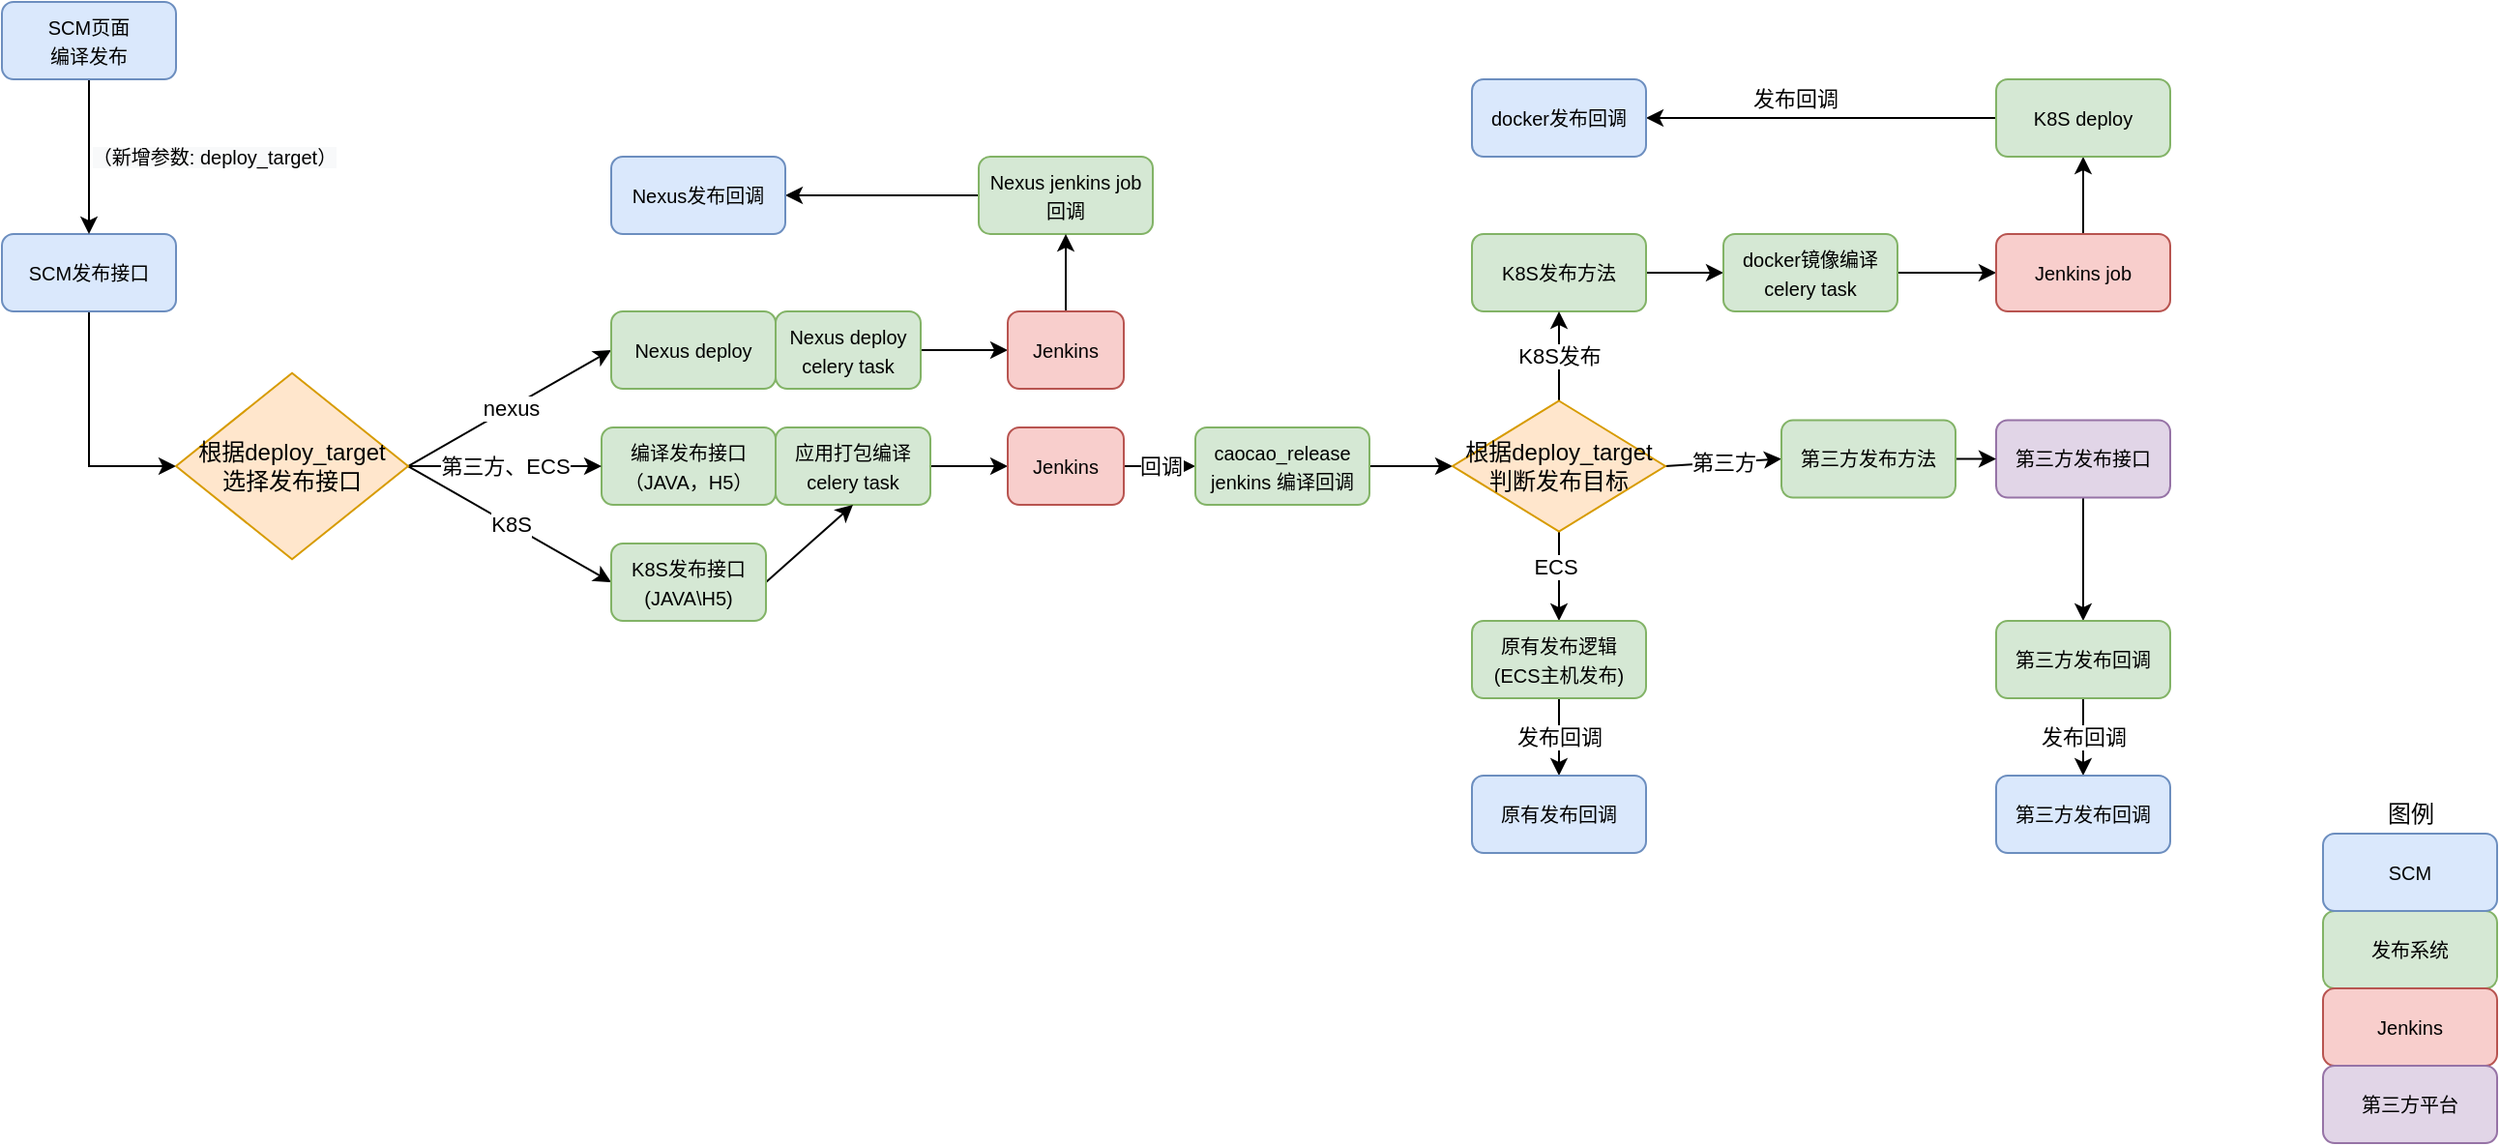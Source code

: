 <mxfile version="14.6.6" type="github">
  <diagram id="-LPgbs2Pfr4KTK-yrl9k" name="Page-1">
    <mxGraphModel dx="1550" dy="812" grid="1" gridSize="10" guides="1" tooltips="1" connect="1" arrows="1" fold="1" page="1" pageScale="1" pageWidth="827" pageHeight="1169" math="0" shadow="0">
      <root>
        <mxCell id="0" />
        <mxCell id="1" parent="0" />
        <mxCell id="g1Vp_xs4JSrdl10Znk2k-17" style="edgeStyle=none;rounded=0;orthogonalLoop=1;jettySize=auto;html=1;exitX=1;exitY=0.5;exitDx=0;exitDy=0;entryX=0;entryY=0.5;entryDx=0;entryDy=0;" parent="1" source="bMpUHvNgEv0Hm8hHe3ty-6" target="g1Vp_xs4JSrdl10Znk2k-13" edge="1">
          <mxGeometry relative="1" as="geometry" />
        </mxCell>
        <mxCell id="bMpUHvNgEv0Hm8hHe3ty-6" value="&lt;span style=&quot;font-size: 10px&quot;&gt;K8S发布方法&lt;br&gt;&lt;/span&gt;" style="rounded=1;whiteSpace=wrap;html=1;fillColor=#d5e8d4;strokeColor=#82b366;" parent="1" vertex="1">
          <mxGeometry x="880" y="310" width="90" height="40" as="geometry" />
        </mxCell>
        <mxCell id="_WuK49vaM4b_cFBur636-35" style="edgeStyle=none;rounded=0;orthogonalLoop=1;jettySize=auto;html=1;exitX=1;exitY=0.5;exitDx=0;exitDy=0;entryX=0;entryY=0.5;entryDx=0;entryDy=0;" parent="1" source="bMpUHvNgEv0Hm8hHe3ty-12" target="bMpUHvNgEv0Hm8hHe3ty-25" edge="1">
          <mxGeometry relative="1" as="geometry" />
        </mxCell>
        <mxCell id="bMpUHvNgEv0Hm8hHe3ty-12" value="&lt;span style=&quot;font-size: 10px&quot;&gt;应用打包编译&lt;br&gt;celery task&lt;/span&gt;" style="rounded=1;whiteSpace=wrap;html=1;fillColor=#d5e8d4;strokeColor=#82b366;" parent="1" vertex="1">
          <mxGeometry x="520" y="410" width="80" height="40" as="geometry" />
        </mxCell>
        <mxCell id="_WuK49vaM4b_cFBur636-33" value="回调" style="edgeStyle=none;rounded=0;orthogonalLoop=1;jettySize=auto;html=1;exitX=1;exitY=0.5;exitDx=0;exitDy=0;entryX=0;entryY=0.5;entryDx=0;entryDy=0;" parent="1" source="bMpUHvNgEv0Hm8hHe3ty-25" target="DeNcY2WeLsBX7iS7J6Gy-3" edge="1">
          <mxGeometry relative="1" as="geometry" />
        </mxCell>
        <mxCell id="bMpUHvNgEv0Hm8hHe3ty-25" value="&lt;span style=&quot;font-size: 10px&quot;&gt;Jenkins&lt;br&gt;&lt;/span&gt;" style="rounded=1;whiteSpace=wrap;html=1;fillColor=#f8cecc;strokeColor=#b85450;" parent="1" vertex="1">
          <mxGeometry x="640" y="410" width="60" height="40" as="geometry" />
        </mxCell>
        <mxCell id="DeNcY2WeLsBX7iS7J6Gy-1" value="&lt;font style=&quot;font-size: 10px&quot;&gt;编译发布接口（JAVA，H5）&lt;br&gt;&lt;/font&gt;" style="rounded=1;whiteSpace=wrap;html=1;fillColor=#d5e8d4;strokeColor=#82b366;" parent="1" vertex="1">
          <mxGeometry x="430" y="410" width="90" height="40" as="geometry" />
        </mxCell>
        <mxCell id="DeNcY2WeLsBX7iS7J6Gy-13" style="edgeStyle=orthogonalEdgeStyle;rounded=0;orthogonalLoop=1;jettySize=auto;html=1;exitX=1;exitY=0.5;exitDx=0;exitDy=0;entryX=0;entryY=0.5;entryDx=0;entryDy=0;" parent="1" source="DeNcY2WeLsBX7iS7J6Gy-3" target="DeNcY2WeLsBX7iS7J6Gy-12" edge="1">
          <mxGeometry relative="1" as="geometry" />
        </mxCell>
        <mxCell id="DeNcY2WeLsBX7iS7J6Gy-3" value="&lt;font style=&quot;font-size: 10px&quot;&gt;caocao_release&lt;br&gt;jenkins 编译回调&lt;br&gt;&lt;/font&gt;" style="rounded=1;whiteSpace=wrap;html=1;fillColor=#d5e8d4;strokeColor=#82b366;" parent="1" vertex="1">
          <mxGeometry x="737" y="410" width="90" height="40" as="geometry" />
        </mxCell>
        <mxCell id="DeNcY2WeLsBX7iS7J6Gy-18" style="rounded=0;orthogonalLoop=1;jettySize=auto;html=1;exitX=0.5;exitY=1;exitDx=0;exitDy=0;entryX=0.5;entryY=0;entryDx=0;entryDy=0;" parent="1" source="DeNcY2WeLsBX7iS7J6Gy-12" target="DeNcY2WeLsBX7iS7J6Gy-17" edge="1">
          <mxGeometry relative="1" as="geometry" />
        </mxCell>
        <mxCell id="DeNcY2WeLsBX7iS7J6Gy-19" value="ECS" style="edgeLabel;html=1;align=center;verticalAlign=middle;resizable=0;points=[];" parent="DeNcY2WeLsBX7iS7J6Gy-18" vertex="1" connectable="0">
          <mxGeometry x="-0.239" y="-2" relative="1" as="geometry">
            <mxPoint as="offset" />
          </mxGeometry>
        </mxCell>
        <mxCell id="g1Vp_xs4JSrdl10Znk2k-10" value="K8S发布" style="edgeStyle=none;rounded=0;orthogonalLoop=1;jettySize=auto;html=1;exitX=0.5;exitY=0;exitDx=0;exitDy=0;entryX=0.5;entryY=1;entryDx=0;entryDy=0;" parent="1" source="DeNcY2WeLsBX7iS7J6Gy-12" target="bMpUHvNgEv0Hm8hHe3ty-6" edge="1">
          <mxGeometry relative="1" as="geometry" />
        </mxCell>
        <mxCell id="g1Vp_xs4JSrdl10Znk2k-11" value="第三方" style="edgeStyle=none;rounded=0;orthogonalLoop=1;jettySize=auto;html=1;exitX=1;exitY=0.5;exitDx=0;exitDy=0;entryX=0;entryY=0.5;entryDx=0;entryDy=0;" parent="1" source="DeNcY2WeLsBX7iS7J6Gy-12" target="g1Vp_xs4JSrdl10Znk2k-7" edge="1">
          <mxGeometry relative="1" as="geometry" />
        </mxCell>
        <mxCell id="DeNcY2WeLsBX7iS7J6Gy-12" value="根据deploy_target&lt;br&gt;判断发布目标" style="rhombus;whiteSpace=wrap;html=1;fillColor=#ffe6cc;strokeColor=#d79b00;" parent="1" vertex="1">
          <mxGeometry x="870" y="396.25" width="110" height="67.5" as="geometry" />
        </mxCell>
        <mxCell id="NLi0mUn-bnaNOrzXobwQ-11" value="发布回调" style="edgeStyle=none;rounded=0;orthogonalLoop=1;jettySize=auto;html=1;exitX=0.5;exitY=1;exitDx=0;exitDy=0;entryX=0.5;entryY=0;entryDx=0;entryDy=0;" edge="1" parent="1" source="DeNcY2WeLsBX7iS7J6Gy-17" target="NLi0mUn-bnaNOrzXobwQ-10">
          <mxGeometry relative="1" as="geometry" />
        </mxCell>
        <mxCell id="DeNcY2WeLsBX7iS7J6Gy-17" value="&lt;font style=&quot;font-size: 10px&quot;&gt;原有发布逻辑&lt;br&gt;(ECS主机发布)&lt;br&gt;&lt;/font&gt;" style="rounded=1;whiteSpace=wrap;html=1;fillColor=#d5e8d4;strokeColor=#82b366;" parent="1" vertex="1">
          <mxGeometry x="880" y="510" width="90" height="40" as="geometry" />
        </mxCell>
        <mxCell id="_WuK49vaM4b_cFBur636-43" style="edgeStyle=none;rounded=0;orthogonalLoop=1;jettySize=auto;html=1;exitX=0.5;exitY=1;exitDx=0;exitDy=0;entryX=0.5;entryY=0;entryDx=0;entryDy=0;" parent="1" source="aD9nFjBEgFaAV0m_laIS-1" target="g1Vp_xs4JSrdl10Znk2k-25" edge="1">
          <mxGeometry relative="1" as="geometry" />
        </mxCell>
        <mxCell id="aD9nFjBEgFaAV0m_laIS-1" value="&lt;span style=&quot;font-size: 10px&quot;&gt;第三方发布接口&lt;/span&gt;" style="rounded=1;whiteSpace=wrap;html=1;fillColor=#e1d5e7;strokeColor=#9673a6;" parent="1" vertex="1">
          <mxGeometry x="1151" y="406.25" width="90" height="40" as="geometry" />
        </mxCell>
        <mxCell id="_WuK49vaM4b_cFBur636-42" style="edgeStyle=none;rounded=0;orthogonalLoop=1;jettySize=auto;html=1;exitX=1;exitY=0.5;exitDx=0;exitDy=0;entryX=0;entryY=0.5;entryDx=0;entryDy=0;" parent="1" source="g1Vp_xs4JSrdl10Znk2k-7" target="aD9nFjBEgFaAV0m_laIS-1" edge="1">
          <mxGeometry relative="1" as="geometry" />
        </mxCell>
        <mxCell id="g1Vp_xs4JSrdl10Znk2k-7" value="&lt;span style=&quot;font-size: 10px&quot;&gt;第三方发布方法&lt;br&gt;&lt;/span&gt;" style="rounded=1;whiteSpace=wrap;html=1;fillColor=#d5e8d4;strokeColor=#82b366;" parent="1" vertex="1">
          <mxGeometry x="1040" y="406.25" width="90" height="40" as="geometry" />
        </mxCell>
        <mxCell id="NLi0mUn-bnaNOrzXobwQ-16" style="edgeStyle=none;rounded=0;orthogonalLoop=1;jettySize=auto;html=1;exitX=0;exitY=0.5;exitDx=0;exitDy=0;entryX=1;entryY=0.5;entryDx=0;entryDy=0;" edge="1" parent="1" source="g1Vp_xs4JSrdl10Znk2k-8" target="NLi0mUn-bnaNOrzXobwQ-15">
          <mxGeometry relative="1" as="geometry" />
        </mxCell>
        <mxCell id="g1Vp_xs4JSrdl10Znk2k-8" value="&lt;span style=&quot;font-size: 10px&quot;&gt;Nexus jenkins job回调&lt;br&gt;&lt;/span&gt;" style="rounded=1;whiteSpace=wrap;html=1;fillColor=#d5e8d4;strokeColor=#82b366;" parent="1" vertex="1">
          <mxGeometry x="625" y="270" width="90" height="40" as="geometry" />
        </mxCell>
        <mxCell id="g1Vp_xs4JSrdl10Znk2k-18" style="edgeStyle=none;rounded=0;orthogonalLoop=1;jettySize=auto;html=1;exitX=1;exitY=0.5;exitDx=0;exitDy=0;entryX=0;entryY=0.5;entryDx=0;entryDy=0;" parent="1" source="g1Vp_xs4JSrdl10Znk2k-13" target="g1Vp_xs4JSrdl10Znk2k-14" edge="1">
          <mxGeometry relative="1" as="geometry" />
        </mxCell>
        <mxCell id="g1Vp_xs4JSrdl10Znk2k-13" value="&lt;span style=&quot;font-size: 10px&quot;&gt;docker镜像编译&lt;br&gt;celery task&lt;br&gt;&lt;/span&gt;" style="rounded=1;whiteSpace=wrap;html=1;fillColor=#d5e8d4;strokeColor=#82b366;" parent="1" vertex="1">
          <mxGeometry x="1010" y="310" width="90" height="40" as="geometry" />
        </mxCell>
        <mxCell id="_WuK49vaM4b_cFBur636-39" style="edgeStyle=none;rounded=0;orthogonalLoop=1;jettySize=auto;html=1;exitX=0.5;exitY=0;exitDx=0;exitDy=0;entryX=0.5;entryY=1;entryDx=0;entryDy=0;" parent="1" source="g1Vp_xs4JSrdl10Znk2k-14" target="g1Vp_xs4JSrdl10Znk2k-20" edge="1">
          <mxGeometry relative="1" as="geometry" />
        </mxCell>
        <mxCell id="g1Vp_xs4JSrdl10Znk2k-14" value="&lt;span style=&quot;font-size: 10px&quot;&gt;Jenkins job&lt;br&gt;&lt;/span&gt;" style="rounded=1;whiteSpace=wrap;html=1;fillColor=#f8cecc;strokeColor=#b85450;" parent="1" vertex="1">
          <mxGeometry x="1151" y="310" width="90" height="40" as="geometry" />
        </mxCell>
        <mxCell id="NLi0mUn-bnaNOrzXobwQ-14" style="edgeStyle=orthogonalEdgeStyle;rounded=0;orthogonalLoop=1;jettySize=auto;html=1;exitX=0;exitY=0.5;exitDx=0;exitDy=0;" edge="1" parent="1" source="g1Vp_xs4JSrdl10Znk2k-20" target="NLi0mUn-bnaNOrzXobwQ-13">
          <mxGeometry relative="1" as="geometry" />
        </mxCell>
        <mxCell id="NLi0mUn-bnaNOrzXobwQ-19" value="发布回调" style="edgeLabel;html=1;align=center;verticalAlign=middle;resizable=0;points=[];" vertex="1" connectable="0" parent="NLi0mUn-bnaNOrzXobwQ-14">
          <mxGeometry x="0.149" y="2" relative="1" as="geometry">
            <mxPoint y="-12" as="offset" />
          </mxGeometry>
        </mxCell>
        <mxCell id="g1Vp_xs4JSrdl10Znk2k-20" value="&lt;span style=&quot;font-size: 10px&quot;&gt;K8S deploy&lt;br&gt;&lt;/span&gt;" style="rounded=1;whiteSpace=wrap;html=1;fillColor=#d5e8d4;strokeColor=#82b366;" parent="1" vertex="1">
          <mxGeometry x="1151" y="230" width="90" height="40" as="geometry" />
        </mxCell>
        <mxCell id="NLi0mUn-bnaNOrzXobwQ-18" value="发布回调" style="edgeStyle=none;rounded=0;orthogonalLoop=1;jettySize=auto;html=1;exitX=0.5;exitY=1;exitDx=0;exitDy=0;entryX=0.5;entryY=0;entryDx=0;entryDy=0;" edge="1" parent="1" source="g1Vp_xs4JSrdl10Znk2k-25" target="NLi0mUn-bnaNOrzXobwQ-8">
          <mxGeometry relative="1" as="geometry" />
        </mxCell>
        <mxCell id="g1Vp_xs4JSrdl10Znk2k-25" value="&lt;span style=&quot;font-size: 10px&quot;&gt;第三方发布回调&lt;br&gt;&lt;/span&gt;" style="rounded=1;whiteSpace=wrap;html=1;fillColor=#d5e8d4;strokeColor=#82b366;" parent="1" vertex="1">
          <mxGeometry x="1151" y="510" width="90" height="40" as="geometry" />
        </mxCell>
        <mxCell id="_WuK49vaM4b_cFBur636-1" value="&lt;span style=&quot;font-size: 10px&quot;&gt;发布系统&lt;br&gt;&lt;/span&gt;" style="rounded=1;whiteSpace=wrap;html=1;fillColor=#d5e8d4;strokeColor=#82b366;" parent="1" vertex="1">
          <mxGeometry x="1320" y="660" width="90" height="40" as="geometry" />
        </mxCell>
        <mxCell id="_WuK49vaM4b_cFBur636-2" value="&lt;font style=&quot;font-size: 10px&quot;&gt;SCM&lt;br&gt;&lt;/font&gt;" style="rounded=1;whiteSpace=wrap;html=1;fillColor=#dae8fc;strokeColor=#6c8ebf;" parent="1" vertex="1">
          <mxGeometry x="1320" y="620" width="90" height="40" as="geometry" />
        </mxCell>
        <mxCell id="_WuK49vaM4b_cFBur636-3" value="&lt;span style=&quot;font-size: 10px&quot;&gt;Jenkins&lt;br&gt;&lt;/span&gt;" style="rounded=1;whiteSpace=wrap;html=1;fillColor=#f8cecc;strokeColor=#b85450;" parent="1" vertex="1">
          <mxGeometry x="1320" y="700" width="90" height="40" as="geometry" />
        </mxCell>
        <mxCell id="_WuK49vaM4b_cFBur636-4" value="&lt;span style=&quot;font-size: 10px&quot;&gt;第三方平台&lt;/span&gt;" style="rounded=1;whiteSpace=wrap;html=1;fillColor=#e1d5e7;strokeColor=#9673a6;" parent="1" vertex="1">
          <mxGeometry x="1320" y="740" width="90" height="40" as="geometry" />
        </mxCell>
        <mxCell id="_WuK49vaM4b_cFBur636-29" value="nexus" style="edgeStyle=none;rounded=0;orthogonalLoop=1;jettySize=auto;html=1;entryX=0;entryY=0.5;entryDx=0;entryDy=0;exitX=1;exitY=0.5;exitDx=0;exitDy=0;" parent="1" source="NLi0mUn-bnaNOrzXobwQ-21" target="_WuK49vaM4b_cFBur636-15" edge="1">
          <mxGeometry relative="1" as="geometry">
            <mxPoint x="170" y="350" as="sourcePoint" />
          </mxGeometry>
        </mxCell>
        <mxCell id="_WuK49vaM4b_cFBur636-30" value="第三方、ECS" style="edgeStyle=none;rounded=0;orthogonalLoop=1;jettySize=auto;html=1;exitX=1;exitY=0.5;exitDx=0;exitDy=0;entryX=0;entryY=0.5;entryDx=0;entryDy=0;" parent="1" source="NLi0mUn-bnaNOrzXobwQ-21" target="DeNcY2WeLsBX7iS7J6Gy-1" edge="1">
          <mxGeometry relative="1" as="geometry">
            <Array as="points">
              <mxPoint x="420" y="430" />
            </Array>
          </mxGeometry>
        </mxCell>
        <mxCell id="NLi0mUn-bnaNOrzXobwQ-4" value="K8S" style="rounded=0;orthogonalLoop=1;jettySize=auto;html=1;exitX=1;exitY=0.5;exitDx=0;exitDy=0;entryX=0;entryY=0.5;entryDx=0;entryDy=0;" edge="1" parent="1" source="NLi0mUn-bnaNOrzXobwQ-21" target="NLi0mUn-bnaNOrzXobwQ-2">
          <mxGeometry relative="1" as="geometry" />
        </mxCell>
        <mxCell id="NLi0mUn-bnaNOrzXobwQ-28" style="edgeStyle=orthogonalEdgeStyle;rounded=0;orthogonalLoop=1;jettySize=auto;html=1;exitX=0.5;exitY=1;exitDx=0;exitDy=0;entryX=0;entryY=0.5;entryDx=0;entryDy=0;" edge="1" parent="1" source="_WuK49vaM4b_cFBur636-5" target="NLi0mUn-bnaNOrzXobwQ-21">
          <mxGeometry relative="1" as="geometry" />
        </mxCell>
        <mxCell id="_WuK49vaM4b_cFBur636-5" value="&lt;font style=&quot;font-size: 10px&quot;&gt;SCM发布接口&lt;br&gt;&lt;/font&gt;" style="rounded=1;whiteSpace=wrap;html=1;fillColor=#dae8fc;strokeColor=#6c8ebf;" parent="1" vertex="1">
          <mxGeometry x="120" y="310" width="90" height="40" as="geometry" />
        </mxCell>
        <mxCell id="_WuK49vaM4b_cFBur636-15" value="&lt;font style=&quot;font-size: 10px&quot;&gt;Nexus deploy&lt;br&gt;&lt;/font&gt;" style="rounded=1;whiteSpace=wrap;html=1;fillColor=#d5e8d4;strokeColor=#82b366;" parent="1" vertex="1">
          <mxGeometry x="435" y="350" width="85" height="40" as="geometry" />
        </mxCell>
        <mxCell id="_WuK49vaM4b_cFBur636-49" style="edgeStyle=none;rounded=0;orthogonalLoop=1;jettySize=auto;html=1;exitX=1;exitY=0.5;exitDx=0;exitDy=0;entryX=0;entryY=0.5;entryDx=0;entryDy=0;" parent="1" source="_WuK49vaM4b_cFBur636-22" target="_WuK49vaM4b_cFBur636-48" edge="1">
          <mxGeometry relative="1" as="geometry" />
        </mxCell>
        <mxCell id="_WuK49vaM4b_cFBur636-22" value="&lt;span style=&quot;font-size: 10px&quot;&gt;Nexus deploy&lt;br&gt;celery task&lt;/span&gt;" style="rounded=1;whiteSpace=wrap;html=1;fillColor=#d5e8d4;strokeColor=#82b366;" parent="1" vertex="1">
          <mxGeometry x="520" y="350" width="75" height="40" as="geometry" />
        </mxCell>
        <mxCell id="_WuK49vaM4b_cFBur636-24" style="edgeStyle=none;rounded=0;orthogonalLoop=1;jettySize=auto;html=1;exitX=0.5;exitY=0;exitDx=0;exitDy=0;" parent="1" source="bMpUHvNgEv0Hm8hHe3ty-25" target="bMpUHvNgEv0Hm8hHe3ty-25" edge="1">
          <mxGeometry relative="1" as="geometry" />
        </mxCell>
        <mxCell id="_WuK49vaM4b_cFBur636-50" style="edgeStyle=none;rounded=0;orthogonalLoop=1;jettySize=auto;html=1;exitX=0.5;exitY=0;exitDx=0;exitDy=0;entryX=0.5;entryY=1;entryDx=0;entryDy=0;" parent="1" source="_WuK49vaM4b_cFBur636-48" target="g1Vp_xs4JSrdl10Znk2k-8" edge="1">
          <mxGeometry relative="1" as="geometry" />
        </mxCell>
        <mxCell id="_WuK49vaM4b_cFBur636-48" value="&lt;span style=&quot;font-size: 10px&quot;&gt;Jenkins&lt;br&gt;&lt;/span&gt;" style="rounded=1;whiteSpace=wrap;html=1;fillColor=#f8cecc;strokeColor=#b85450;" parent="1" vertex="1">
          <mxGeometry x="640" y="350" width="60" height="40" as="geometry" />
        </mxCell>
        <mxCell id="_WuK49vaM4b_cFBur636-54" value="图例" style="text;html=1;align=center;verticalAlign=middle;resizable=0;points=[];autosize=1;strokeColor=none;" parent="1" vertex="1">
          <mxGeometry x="1345" y="600" width="40" height="20" as="geometry" />
        </mxCell>
        <mxCell id="NLi0mUn-bnaNOrzXobwQ-5" style="edgeStyle=none;rounded=0;orthogonalLoop=1;jettySize=auto;html=1;exitX=1;exitY=0.5;exitDx=0;exitDy=0;entryX=0.5;entryY=1;entryDx=0;entryDy=0;" edge="1" parent="1" source="NLi0mUn-bnaNOrzXobwQ-2" target="bMpUHvNgEv0Hm8hHe3ty-12">
          <mxGeometry relative="1" as="geometry" />
        </mxCell>
        <mxCell id="NLi0mUn-bnaNOrzXobwQ-2" value="&lt;font style=&quot;font-size: 10px&quot;&gt;K8S发布接口&lt;br&gt;(JAVA\H5)&lt;br&gt;&lt;/font&gt;" style="rounded=1;whiteSpace=wrap;html=1;fillColor=#d5e8d4;strokeColor=#82b366;" vertex="1" parent="1">
          <mxGeometry x="435" y="470" width="80" height="40" as="geometry" />
        </mxCell>
        <mxCell id="NLi0mUn-bnaNOrzXobwQ-8" value="&lt;font style=&quot;font-size: 10px&quot;&gt;第三方发布回调&lt;br&gt;&lt;/font&gt;" style="rounded=1;whiteSpace=wrap;html=1;fillColor=#dae8fc;strokeColor=#6c8ebf;" vertex="1" parent="1">
          <mxGeometry x="1151" y="590" width="90" height="40" as="geometry" />
        </mxCell>
        <mxCell id="NLi0mUn-bnaNOrzXobwQ-10" value="&lt;font style=&quot;font-size: 10px&quot;&gt;原有发布回调&lt;br&gt;&lt;/font&gt;" style="rounded=1;whiteSpace=wrap;html=1;fillColor=#dae8fc;strokeColor=#6c8ebf;" vertex="1" parent="1">
          <mxGeometry x="880" y="590" width="90" height="40" as="geometry" />
        </mxCell>
        <mxCell id="NLi0mUn-bnaNOrzXobwQ-13" value="&lt;font style=&quot;font-size: 10px&quot;&gt;docker发布回调&lt;br&gt;&lt;/font&gt;" style="rounded=1;whiteSpace=wrap;html=1;fillColor=#dae8fc;strokeColor=#6c8ebf;" vertex="1" parent="1">
          <mxGeometry x="880" y="230" width="90" height="40" as="geometry" />
        </mxCell>
        <mxCell id="NLi0mUn-bnaNOrzXobwQ-15" value="&lt;font style=&quot;font-size: 10px&quot;&gt;Nexus发布回调&lt;br&gt;&lt;/font&gt;" style="rounded=1;whiteSpace=wrap;html=1;fillColor=#dae8fc;strokeColor=#6c8ebf;" vertex="1" parent="1">
          <mxGeometry x="435" y="270" width="90" height="40" as="geometry" />
        </mxCell>
        <mxCell id="NLi0mUn-bnaNOrzXobwQ-17" value="&#xa;&#xa;&lt;span style=&quot;color: rgb(0, 0, 0); font-family: helvetica; font-size: 10px; font-style: normal; font-weight: 400; letter-spacing: normal; text-align: center; text-indent: 0px; text-transform: none; word-spacing: 0px; background-color: rgb(248, 249, 250); display: inline; float: none;&quot;&gt;（新增参数: deploy_target）&lt;/span&gt;&#xa;&#xa;" style="text;html=1;strokeColor=none;fillColor=none;align=center;verticalAlign=middle;whiteSpace=wrap;rounded=0;" vertex="1" parent="1">
          <mxGeometry x="140" y="260.16" width="180" height="19.68" as="geometry" />
        </mxCell>
        <mxCell id="NLi0mUn-bnaNOrzXobwQ-20" style="edgeStyle=none;rounded=0;orthogonalLoop=1;jettySize=auto;html=1;exitX=0.5;exitY=1;exitDx=0;exitDy=0;" edge="1" parent="1" source="NLi0mUn-bnaNOrzXobwQ-17" target="NLi0mUn-bnaNOrzXobwQ-17">
          <mxGeometry relative="1" as="geometry" />
        </mxCell>
        <mxCell id="NLi0mUn-bnaNOrzXobwQ-21" value="根据deploy_target&lt;br&gt;选择发布接口" style="rhombus;whiteSpace=wrap;html=1;fillColor=#ffe6cc;strokeColor=#d79b00;" vertex="1" parent="1">
          <mxGeometry x="210" y="381.88" width="120" height="96.25" as="geometry" />
        </mxCell>
        <mxCell id="NLi0mUn-bnaNOrzXobwQ-25" style="edgeStyle=none;rounded=0;orthogonalLoop=1;jettySize=auto;html=1;entryX=0.5;entryY=0;entryDx=0;entryDy=0;" edge="1" parent="1" source="_WuK49vaM4b_cFBur636-5" target="_WuK49vaM4b_cFBur636-5">
          <mxGeometry relative="1" as="geometry" />
        </mxCell>
        <mxCell id="NLi0mUn-bnaNOrzXobwQ-27" style="edgeStyle=none;rounded=0;orthogonalLoop=1;jettySize=auto;html=1;exitX=0.5;exitY=1;exitDx=0;exitDy=0;entryX=0.5;entryY=0;entryDx=0;entryDy=0;" edge="1" parent="1" source="NLi0mUn-bnaNOrzXobwQ-26" target="_WuK49vaM4b_cFBur636-5">
          <mxGeometry relative="1" as="geometry" />
        </mxCell>
        <mxCell id="NLi0mUn-bnaNOrzXobwQ-26" value="&lt;font style=&quot;font-size: 10px&quot;&gt;SCM页面&lt;br&gt;编译发布&lt;br&gt;&lt;/font&gt;" style="rounded=1;whiteSpace=wrap;html=1;fillColor=#dae8fc;strokeColor=#6c8ebf;" vertex="1" parent="1">
          <mxGeometry x="120" y="190" width="90" height="40" as="geometry" />
        </mxCell>
      </root>
    </mxGraphModel>
  </diagram>
</mxfile>

